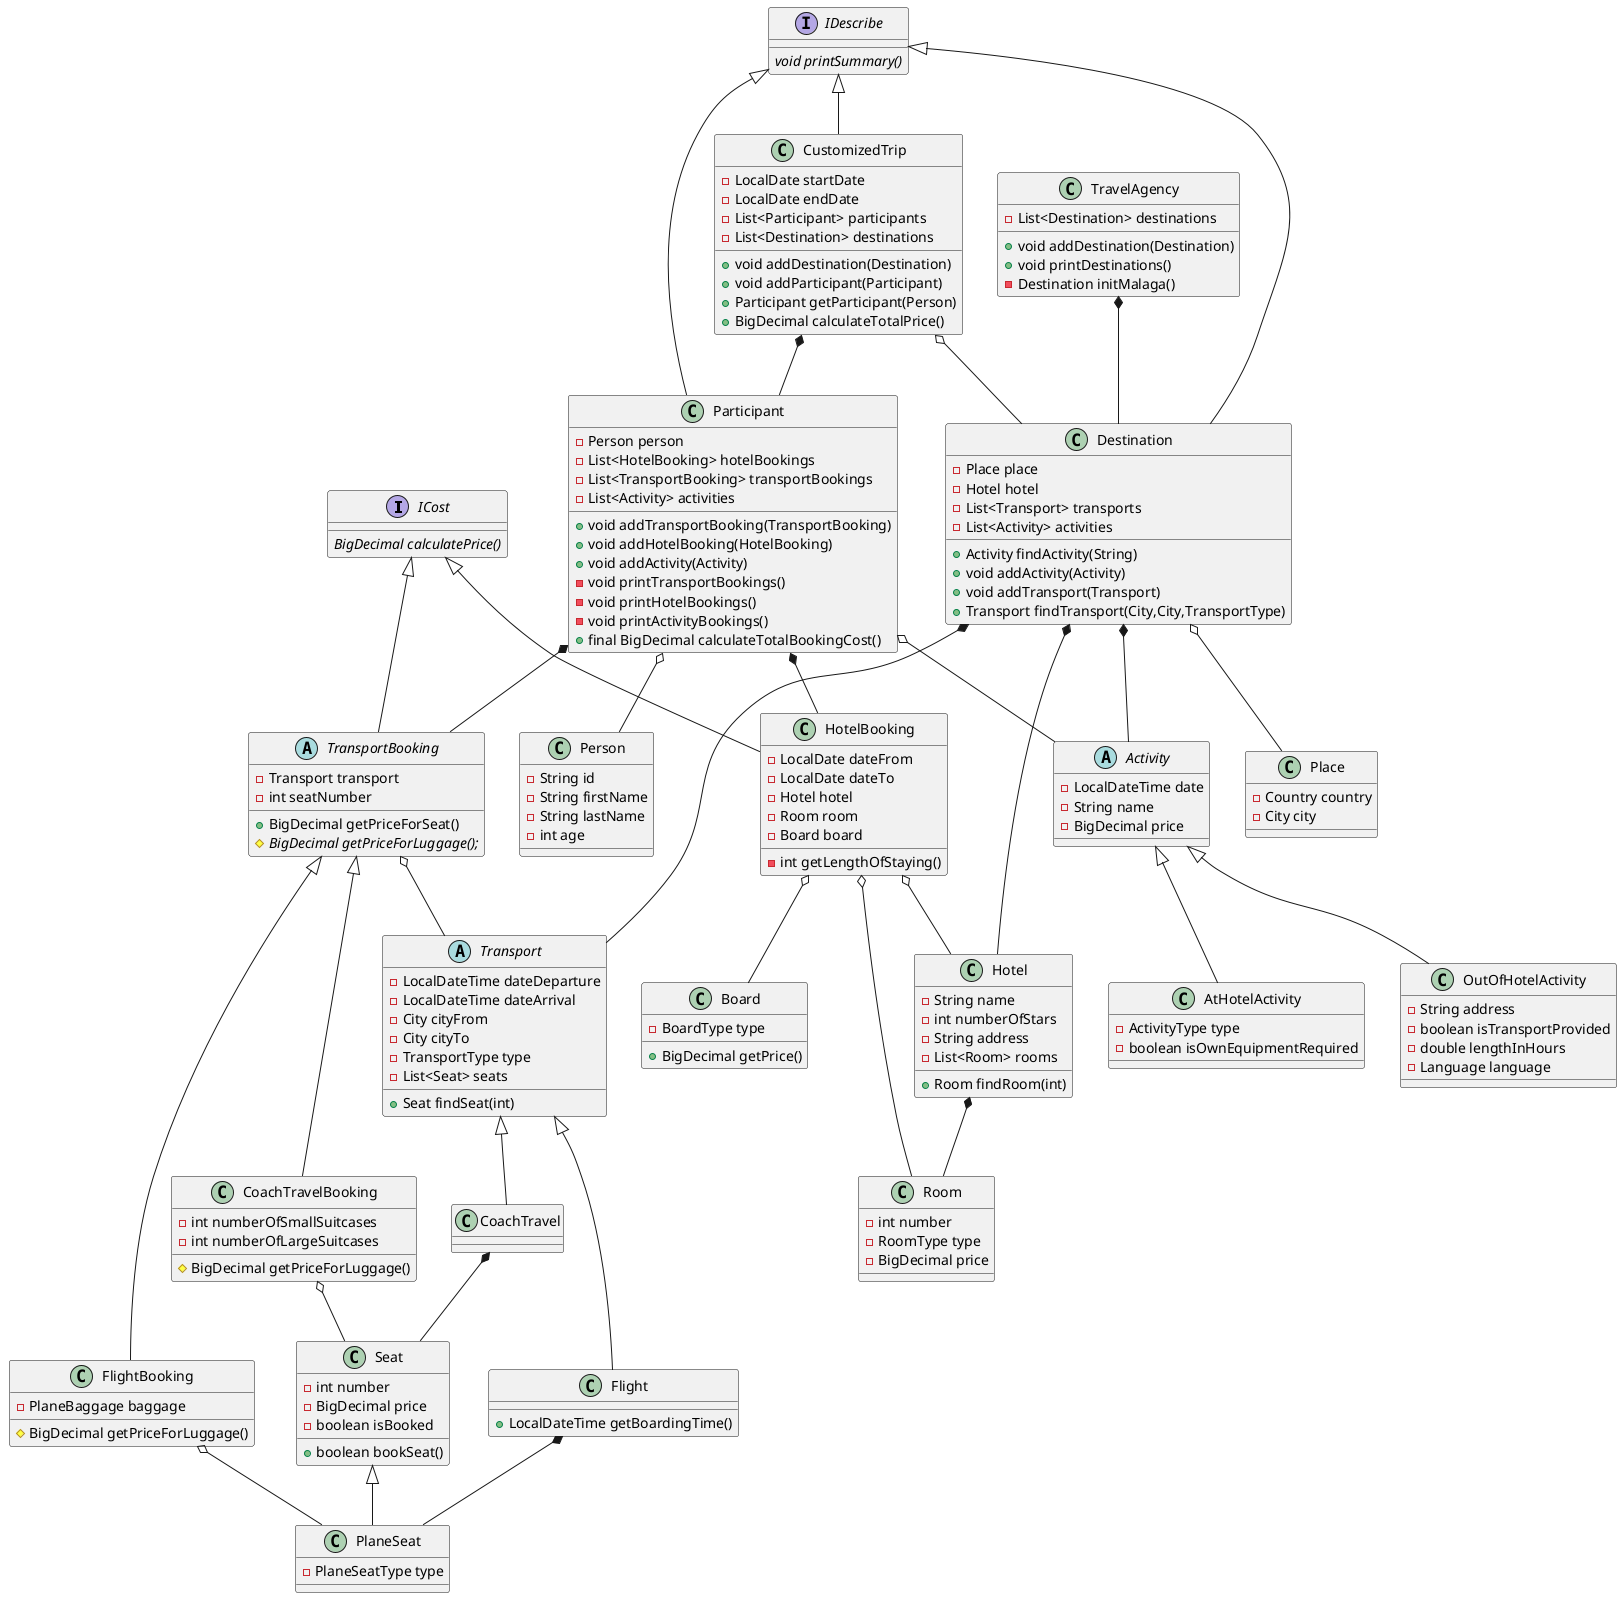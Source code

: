 @startuml
interface ICost {
{abstract} BigDecimal calculatePrice()
}
interface IDescribe {
{abstract} void printSummary()
}
class Hotel {
- String name
- int numberOfStars
- String address
- List<Room> rooms
+ Room findRoom(int)
}
class PlaneSeat {
- PlaneSeatType type
}
class Seat {
- int number
- BigDecimal price
- boolean isBooked
+ boolean bookSeat()
}
class Participant {
- Person person
- List<HotelBooking> hotelBookings
- List<TransportBooking> transportBookings
- List<Activity> activities
+ void addTransportBooking(TransportBooking)
+ void addHotelBooking(HotelBooking)
+ void addActivity(Activity)
- void printTransportBookings()
- void printHotelBookings()
- void printActivityBookings()
+ final BigDecimal calculateTotalBookingCost()
}
class FlightBooking {
- PlaneBaggage baggage
# BigDecimal getPriceForLuggage()
}
class CustomizedTrip {
- LocalDate startDate
- LocalDate endDate
- List<Participant> participants
- List<Destination> destinations
+ void addDestination(Destination)
+ void addParticipant(Participant)
+ Participant getParticipant(Person)
'+ void printSummary()
+ BigDecimal calculateTotalPrice()
}
class HotelBooking {
- LocalDate dateFrom
- LocalDate dateTo
- Hotel hotel
- Room room
- Board board
- int getLengthOfStaying()
}
class Board {
- BoardType type
+ BigDecimal getPrice()
}
class Flight {
+ LocalDateTime getBoardingTime()
}
class TravelAgency {
- List<Destination> destinations
+ void addDestination(Destination)
+ void printDestinations()
- Destination initMalaga()
}
class CoachTravelBooking {
- int numberOfSmallSuitcases
- int numberOfLargeSuitcases
# BigDecimal getPriceForLuggage()
}
abstract class Transport {
- LocalDateTime dateDeparture
- LocalDateTime dateArrival
- City cityFrom
- City cityTo
- TransportType type
- List<Seat> seats
+ Seat findSeat(int)
}
class Place {
- Country country
- City city
}
class Room {
- int number
- RoomType type
- BigDecimal price
}
class OutOfHotelActivity {
- String address
- boolean isTransportProvided
- double lengthInHours
- Language language
}
abstract class Activity {
- LocalDateTime date
- String name
- BigDecimal price
}
class AtHotelActivity {
- ActivityType type
- boolean isOwnEquipmentRequired
}
class Destination {
- Place place
- Hotel hotel
- List<Transport> transports
- List<Activity> activities
+ Activity findActivity(String)
+ void addActivity(Activity)
+ void addTransport(Transport)
'+ void printDestinationSummary()
+ Transport findTransport(City,City,TransportType)
}
abstract class TransportBooking {
- Transport transport
- int seatNumber
+ BigDecimal getPriceForSeat()
# {abstract}BigDecimal getPriceForLuggage();
}
class Person {
- String id
- String firstName
- String lastName
- int age
}
class CoachTravel {
}

TravelAgency *-- Destination
CustomizedTrip o-- Destination
CustomizedTrip *-- Participant
Destination *-- Transport
Destination *-- Hotel
Destination *-- Activity
Destination o-- Place
Participant o-- Person
Participant o-- Activity
Participant *-- HotelBooking
Participant *-- TransportBooking
CoachTravel *-- Seat
Hotel *-- Room
HotelBooking o-- Room
HotelBooking o-- Board
HotelBooking o-- Hotel
TransportBooking o-- Transport
CoachTravelBooking o-- Seat
FlightBooking o-- PlaneSeat
Flight *-- PlaneSeat
ICost <|-- HotelBooking
ICost <|-- TransportBooking
IDescribe <|--  CustomizedTrip
IDescribe <|-- Participant
IDescribe <|-- Destination
Seat <|-- PlaneSeat
TransportBooking <|-- FlightBooking
Transport <|-- Flight
TransportBooking <|-- CoachTravelBooking
Activity <|-- OutOfHotelActivity
Activity <|-- AtHotelActivity
Transport <|-- CoachTravel
@enduml
